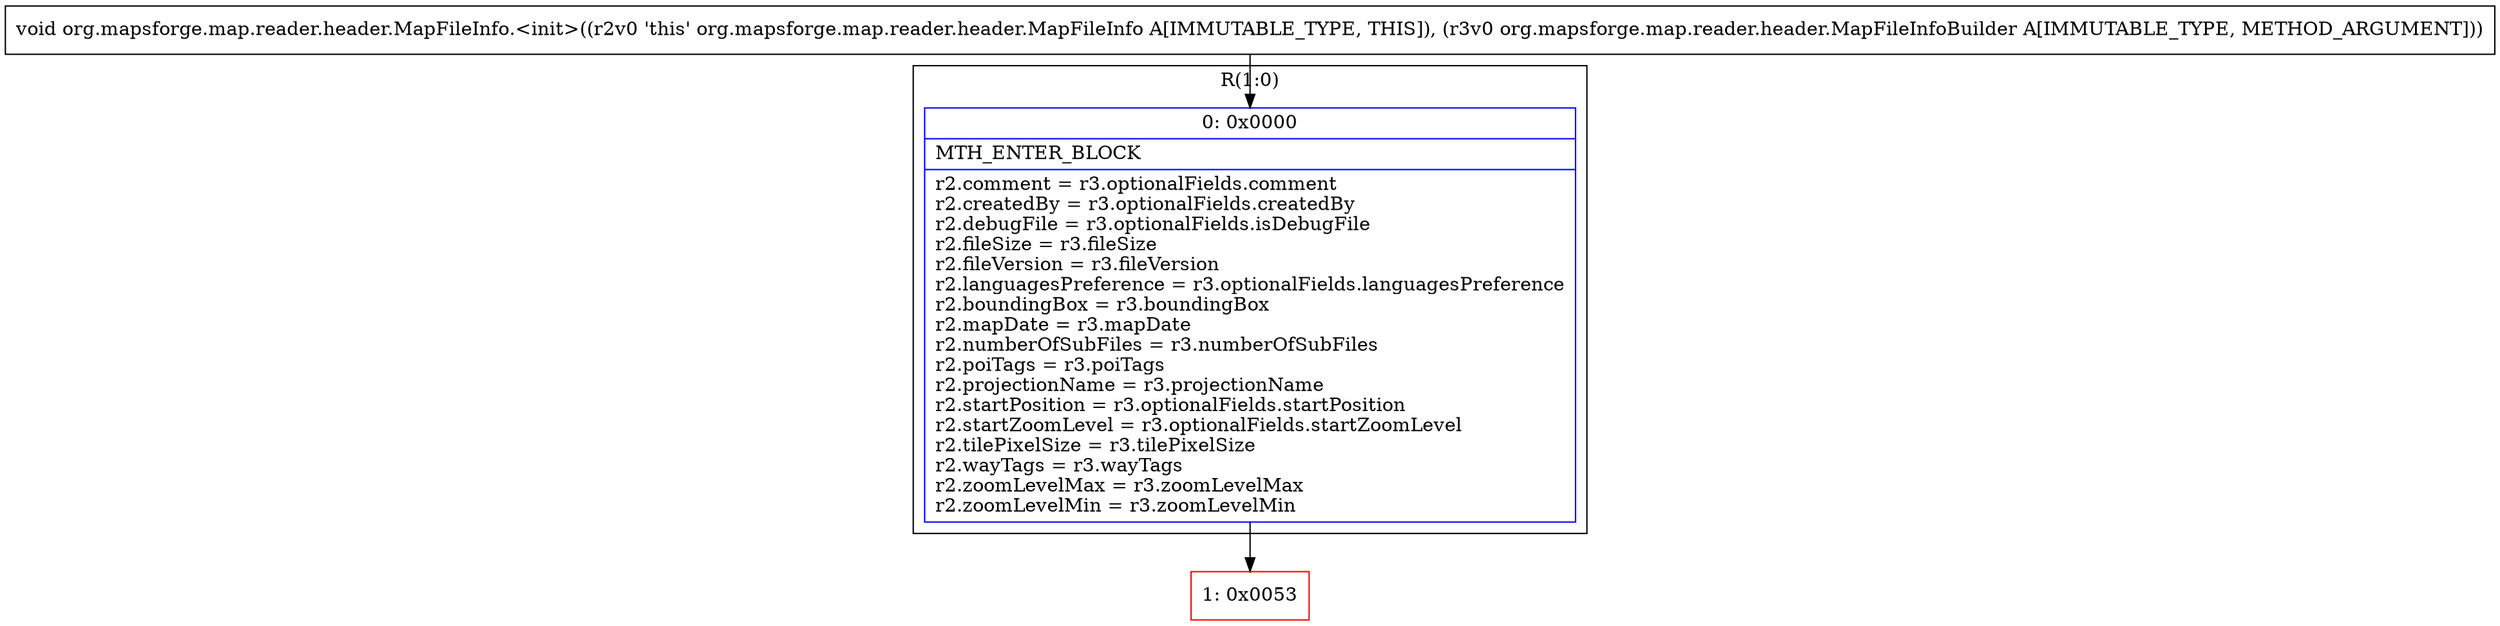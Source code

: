 digraph "CFG fororg.mapsforge.map.reader.header.MapFileInfo.\<init\>(Lorg\/mapsforge\/map\/reader\/header\/MapFileInfoBuilder;)V" {
subgraph cluster_Region_813750180 {
label = "R(1:0)";
node [shape=record,color=blue];
Node_0 [shape=record,label="{0\:\ 0x0000|MTH_ENTER_BLOCK\l|r2.comment = r3.optionalFields.comment\lr2.createdBy = r3.optionalFields.createdBy\lr2.debugFile = r3.optionalFields.isDebugFile\lr2.fileSize = r3.fileSize\lr2.fileVersion = r3.fileVersion\lr2.languagesPreference = r3.optionalFields.languagesPreference\lr2.boundingBox = r3.boundingBox\lr2.mapDate = r3.mapDate\lr2.numberOfSubFiles = r3.numberOfSubFiles\lr2.poiTags = r3.poiTags\lr2.projectionName = r3.projectionName\lr2.startPosition = r3.optionalFields.startPosition\lr2.startZoomLevel = r3.optionalFields.startZoomLevel\lr2.tilePixelSize = r3.tilePixelSize\lr2.wayTags = r3.wayTags\lr2.zoomLevelMax = r3.zoomLevelMax\lr2.zoomLevelMin = r3.zoomLevelMin\l}"];
}
Node_1 [shape=record,color=red,label="{1\:\ 0x0053}"];
MethodNode[shape=record,label="{void org.mapsforge.map.reader.header.MapFileInfo.\<init\>((r2v0 'this' org.mapsforge.map.reader.header.MapFileInfo A[IMMUTABLE_TYPE, THIS]), (r3v0 org.mapsforge.map.reader.header.MapFileInfoBuilder A[IMMUTABLE_TYPE, METHOD_ARGUMENT])) }"];
MethodNode -> Node_0;
Node_0 -> Node_1;
}

